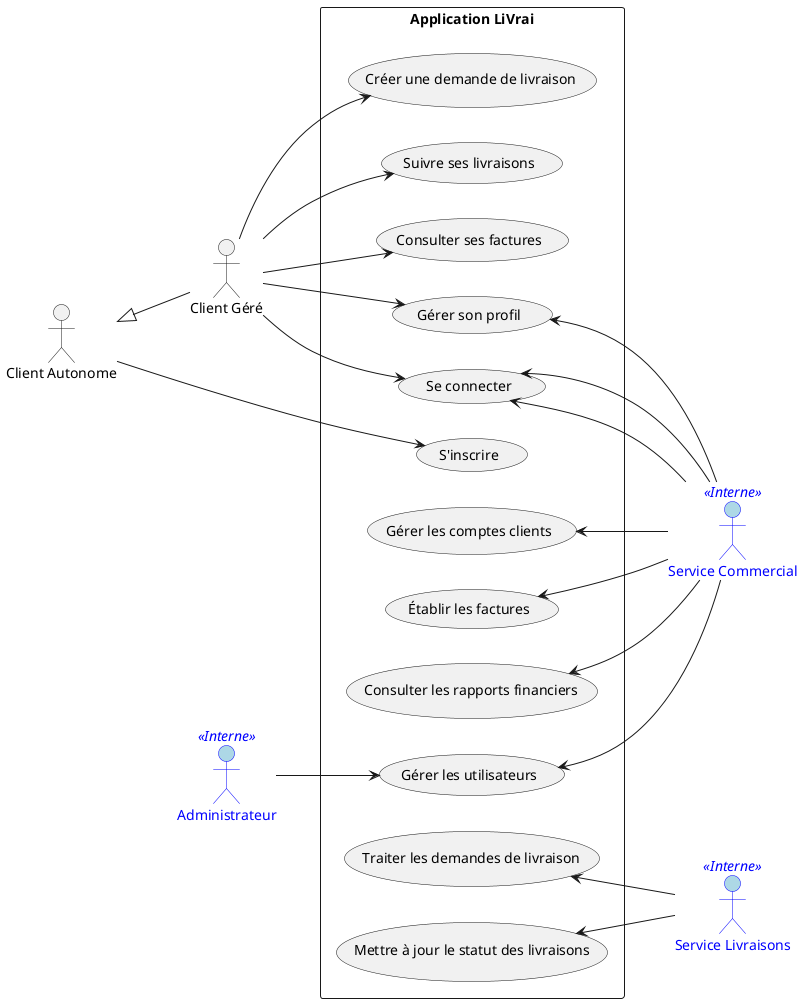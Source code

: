 @startuml
left to right direction
skinparam packageStyle rectangle

skinparam actor {
  BackgroundColor<<Interne>> LightBlue
  BorderColor<<Interne>> Blue
  FontColor<<Interne>> Blue
}

actor "Client Géré" as clientGere
actor "Client Autonome" as clientAuto
actor "Service Commercial" as commercial <<Interne>>
actor "Service Livraisons" as livraisons <<Interne>>
actor "Administrateur" as admin <<Interne>>

rectangle "Application LiVrai" {

  together {
    usecase "S'inscrire" as UC1
    usecase "Se connecter" as UC2
    usecase "Gérer son profil" as UC3
  }

  together {
    usecase "Créer une demande de livraison" as UC4
    usecase "Suivre ses livraisons" as UC5
    usecase "Consulter ses factures" as UC6
  }

   usecase "Gérer les utilisateurs" as UC8

  together {
    usecase "Gérer les comptes clients" as UC7
    usecase "Établir les factures" as UC11
    usecase "Consulter les rapports financiers" as UC12
  }

  usecase "Traiter les demandes de livraison" as UC9
  usecase "Mettre à jour le statut des livraisons" as UC10
}

clientAuto <|-- clientGere
clientAuto --> UC1
clientGere --> UC2
clientGere --> UC3
clientGere --> UC4
clientGere --> UC5
clientGere --> UC6
admin --> UC8

UC2 <-- commercial
UC3 <-- commercial
UC7 <-- commercial
UC8 <-- commercial
UC12 <-- commercial
UC11 <-- commercial

UC9 <-- livraisons
UC10 <-- livraisons

commercial -right-> UC2

@enduml